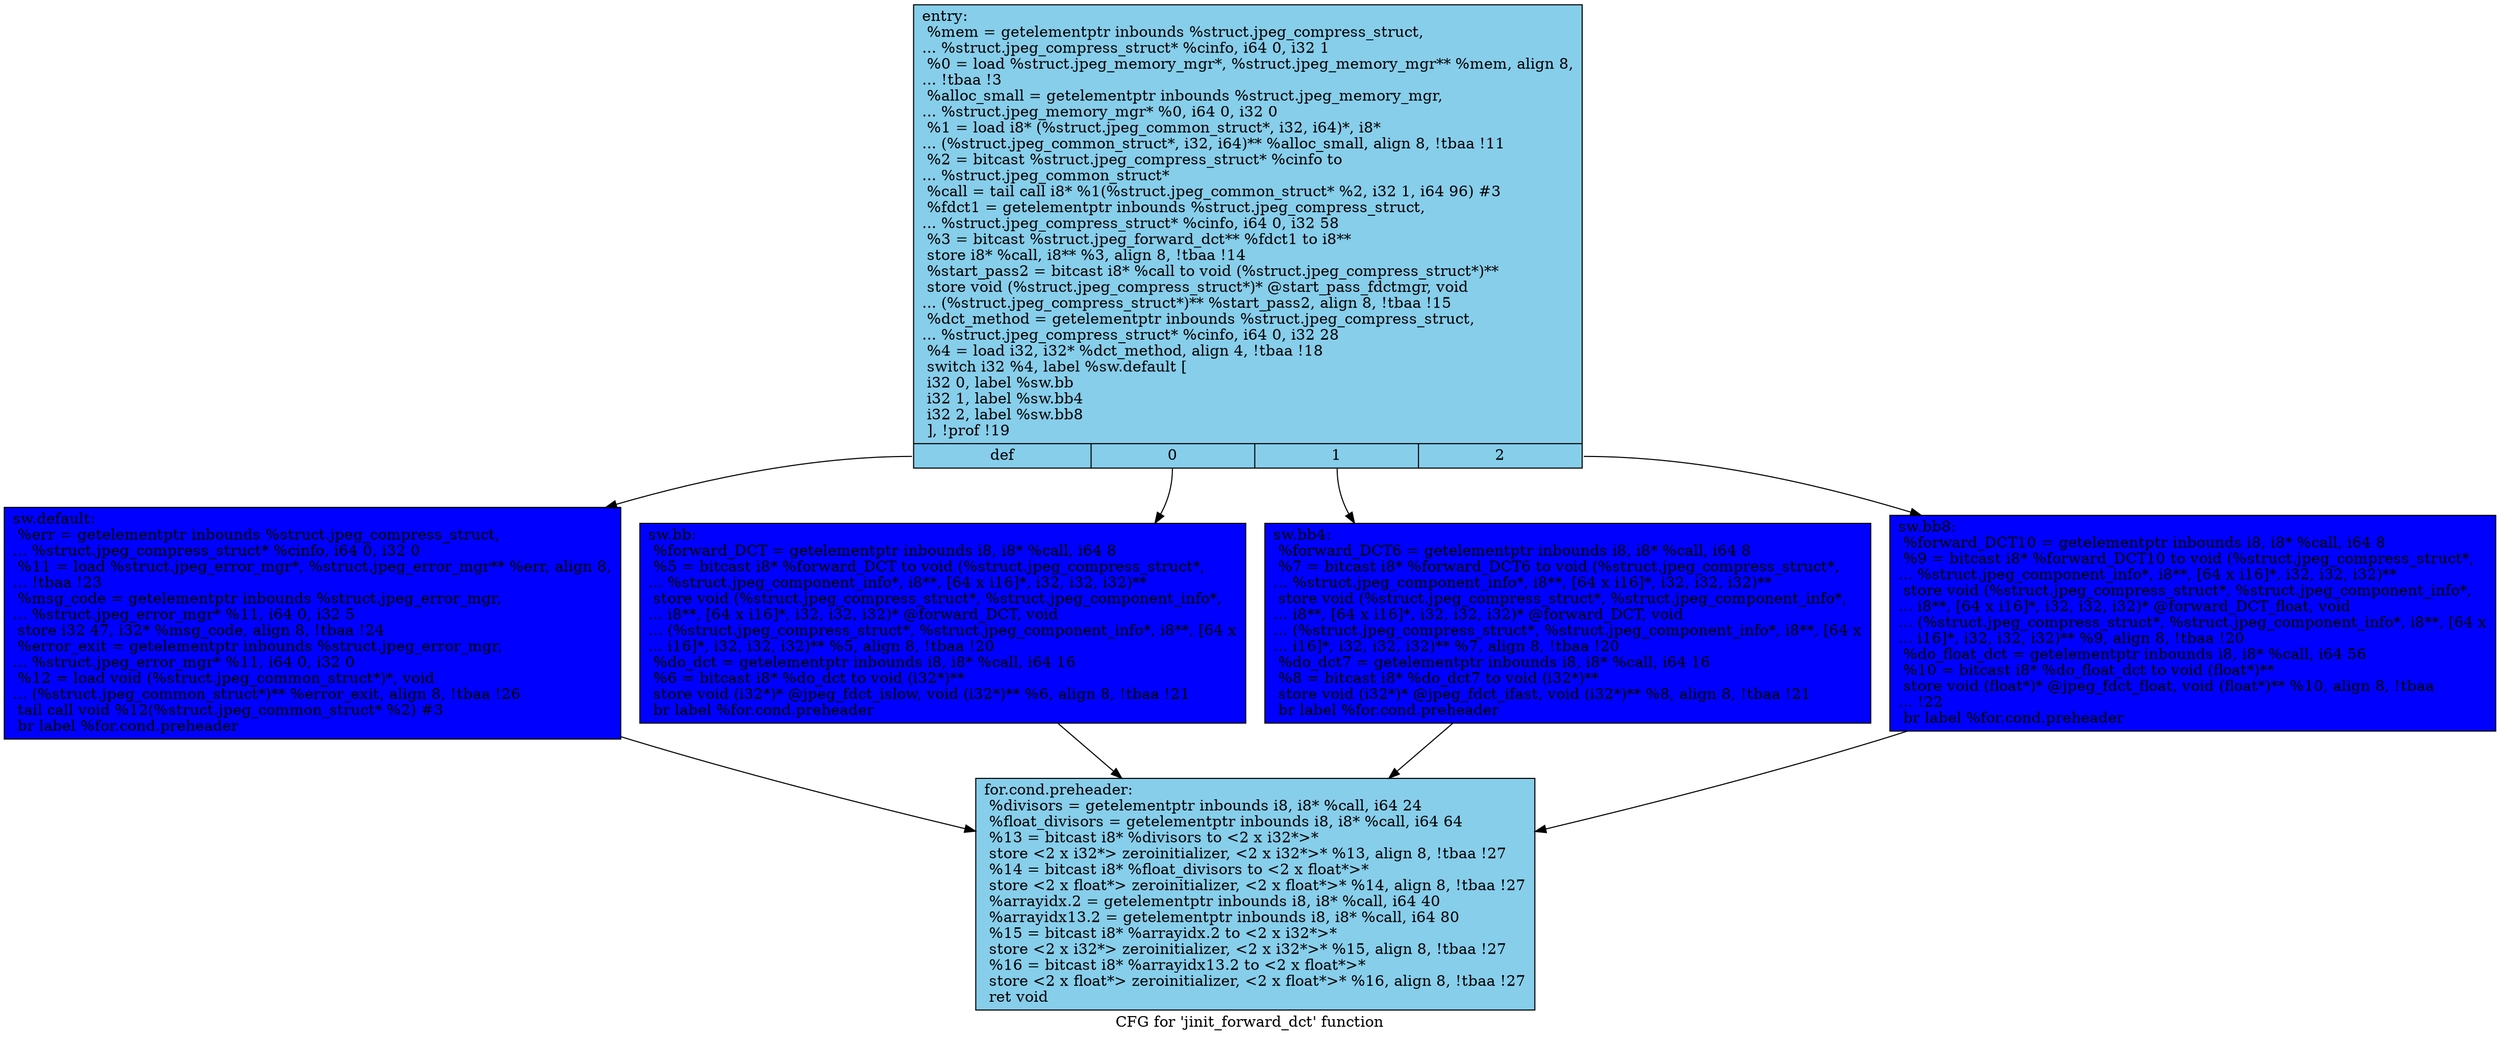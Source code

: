 digraph "CFG for 'jinit_forward_dct' function" {
	label="CFG for 'jinit_forward_dct' function";

	Node0x5642120 [shape=record, style = filled, fillcolor = skyblue, label="{entry:\l  %mem = getelementptr inbounds %struct.jpeg_compress_struct,\l... %struct.jpeg_compress_struct* %cinfo, i64 0, i32 1\l  %0 = load %struct.jpeg_memory_mgr*, %struct.jpeg_memory_mgr** %mem, align 8,\l... !tbaa !3\l  %alloc_small = getelementptr inbounds %struct.jpeg_memory_mgr,\l... %struct.jpeg_memory_mgr* %0, i64 0, i32 0\l  %1 = load i8* (%struct.jpeg_common_struct*, i32, i64)*, i8*\l... (%struct.jpeg_common_struct*, i32, i64)** %alloc_small, align 8, !tbaa !11\l  %2 = bitcast %struct.jpeg_compress_struct* %cinfo to\l... %struct.jpeg_common_struct*\l  %call = tail call i8* %1(%struct.jpeg_common_struct* %2, i32 1, i64 96) #3\l  %fdct1 = getelementptr inbounds %struct.jpeg_compress_struct,\l... %struct.jpeg_compress_struct* %cinfo, i64 0, i32 58\l  %3 = bitcast %struct.jpeg_forward_dct** %fdct1 to i8**\l  store i8* %call, i8** %3, align 8, !tbaa !14\l  %start_pass2 = bitcast i8* %call to void (%struct.jpeg_compress_struct*)**\l  store void (%struct.jpeg_compress_struct*)* @start_pass_fdctmgr, void\l... (%struct.jpeg_compress_struct*)** %start_pass2, align 8, !tbaa !15\l  %dct_method = getelementptr inbounds %struct.jpeg_compress_struct,\l... %struct.jpeg_compress_struct* %cinfo, i64 0, i32 28\l  %4 = load i32, i32* %dct_method, align 4, !tbaa !18\l  switch i32 %4, label %sw.default [\l    i32 0, label %sw.bb\l    i32 1, label %sw.bb4\l    i32 2, label %sw.bb8\l  ], !prof !19\l|{<s0>def|<s1>0|<s2>1|<s3>2}}"];
	Node0x5642120:s0 -> Node0x56442b0;
	Node0x5642120:s1 -> Node0x5644360;
	Node0x5642120:s2 -> Node0x5644430;
	Node0x5642120:s3 -> Node0x5644540;
	Node0x5644360 [shape=record, style = filled, fillcolor = blue, label="{sw.bb:                                            \l  %forward_DCT = getelementptr inbounds i8, i8* %call, i64 8\l  %5 = bitcast i8* %forward_DCT to void (%struct.jpeg_compress_struct*,\l... %struct.jpeg_component_info*, i8**, [64 x i16]*, i32, i32, i32)**\l  store void (%struct.jpeg_compress_struct*, %struct.jpeg_component_info*,\l... i8**, [64 x i16]*, i32, i32, i32)* @forward_DCT, void\l... (%struct.jpeg_compress_struct*, %struct.jpeg_component_info*, i8**, [64 x\l... i16]*, i32, i32, i32)** %5, align 8, !tbaa !20\l  %do_dct = getelementptr inbounds i8, i8* %call, i64 16\l  %6 = bitcast i8* %do_dct to void (i32*)**\l  store void (i32*)* @jpeg_fdct_islow, void (i32*)** %6, align 8, !tbaa !21\l  br label %for.cond.preheader\l}"];
	Node0x5644360 -> Node0x5645210;
	Node0x5644430 [shape=record, style = filled, fillcolor = blue, label="{sw.bb4:                                           \l  %forward_DCT6 = getelementptr inbounds i8, i8* %call, i64 8\l  %7 = bitcast i8* %forward_DCT6 to void (%struct.jpeg_compress_struct*,\l... %struct.jpeg_component_info*, i8**, [64 x i16]*, i32, i32, i32)**\l  store void (%struct.jpeg_compress_struct*, %struct.jpeg_component_info*,\l... i8**, [64 x i16]*, i32, i32, i32)* @forward_DCT, void\l... (%struct.jpeg_compress_struct*, %struct.jpeg_component_info*, i8**, [64 x\l... i16]*, i32, i32, i32)** %7, align 8, !tbaa !20\l  %do_dct7 = getelementptr inbounds i8, i8* %call, i64 16\l  %8 = bitcast i8* %do_dct7 to void (i32*)**\l  store void (i32*)* @jpeg_fdct_ifast, void (i32*)** %8, align 8, !tbaa !21\l  br label %for.cond.preheader\l}"];
	Node0x5644430 -> Node0x5645210;
	Node0x5644540 [shape=record, style = filled, fillcolor = blue, label="{sw.bb8:                                           \l  %forward_DCT10 = getelementptr inbounds i8, i8* %call, i64 8\l  %9 = bitcast i8* %forward_DCT10 to void (%struct.jpeg_compress_struct*,\l... %struct.jpeg_component_info*, i8**, [64 x i16]*, i32, i32, i32)**\l  store void (%struct.jpeg_compress_struct*, %struct.jpeg_component_info*,\l... i8**, [64 x i16]*, i32, i32, i32)* @forward_DCT_float, void\l... (%struct.jpeg_compress_struct*, %struct.jpeg_component_info*, i8**, [64 x\l... i16]*, i32, i32, i32)** %9, align 8, !tbaa !20\l  %do_float_dct = getelementptr inbounds i8, i8* %call, i64 56\l  %10 = bitcast i8* %do_float_dct to void (float*)**\l  store void (float*)* @jpeg_fdct_float, void (float*)** %10, align 8, !tbaa\l... !22\l  br label %for.cond.preheader\l}"];
	Node0x5644540 -> Node0x5645210;
	Node0x56442b0 [shape=record, style = filled, fillcolor = blue, label="{sw.default:                                       \l  %err = getelementptr inbounds %struct.jpeg_compress_struct,\l... %struct.jpeg_compress_struct* %cinfo, i64 0, i32 0\l  %11 = load %struct.jpeg_error_mgr*, %struct.jpeg_error_mgr** %err, align 8,\l... !tbaa !23\l  %msg_code = getelementptr inbounds %struct.jpeg_error_mgr,\l... %struct.jpeg_error_mgr* %11, i64 0, i32 5\l  store i32 47, i32* %msg_code, align 8, !tbaa !24\l  %error_exit = getelementptr inbounds %struct.jpeg_error_mgr,\l... %struct.jpeg_error_mgr* %11, i64 0, i32 0\l  %12 = load void (%struct.jpeg_common_struct*)*, void\l... (%struct.jpeg_common_struct*)** %error_exit, align 8, !tbaa !26\l  tail call void %12(%struct.jpeg_common_struct* %2) #3\l  br label %for.cond.preheader\l}"];
	Node0x56442b0 -> Node0x5645210;
	Node0x5645210 [shape=record, style = filled, fillcolor = skyblue, label="{for.cond.preheader:                               \l  %divisors = getelementptr inbounds i8, i8* %call, i64 24\l  %float_divisors = getelementptr inbounds i8, i8* %call, i64 64\l  %13 = bitcast i8* %divisors to \<2 x i32*\>*\l  store \<2 x i32*\> zeroinitializer, \<2 x i32*\>* %13, align 8, !tbaa !27\l  %14 = bitcast i8* %float_divisors to \<2 x float*\>*\l  store \<2 x float*\> zeroinitializer, \<2 x float*\>* %14, align 8, !tbaa !27\l  %arrayidx.2 = getelementptr inbounds i8, i8* %call, i64 40\l  %arrayidx13.2 = getelementptr inbounds i8, i8* %call, i64 80\l  %15 = bitcast i8* %arrayidx.2 to \<2 x i32*\>*\l  store \<2 x i32*\> zeroinitializer, \<2 x i32*\>* %15, align 8, !tbaa !27\l  %16 = bitcast i8* %arrayidx13.2 to \<2 x float*\>*\l  store \<2 x float*\> zeroinitializer, \<2 x float*\>* %16, align 8, !tbaa !27\l  ret void\l}"];
}
